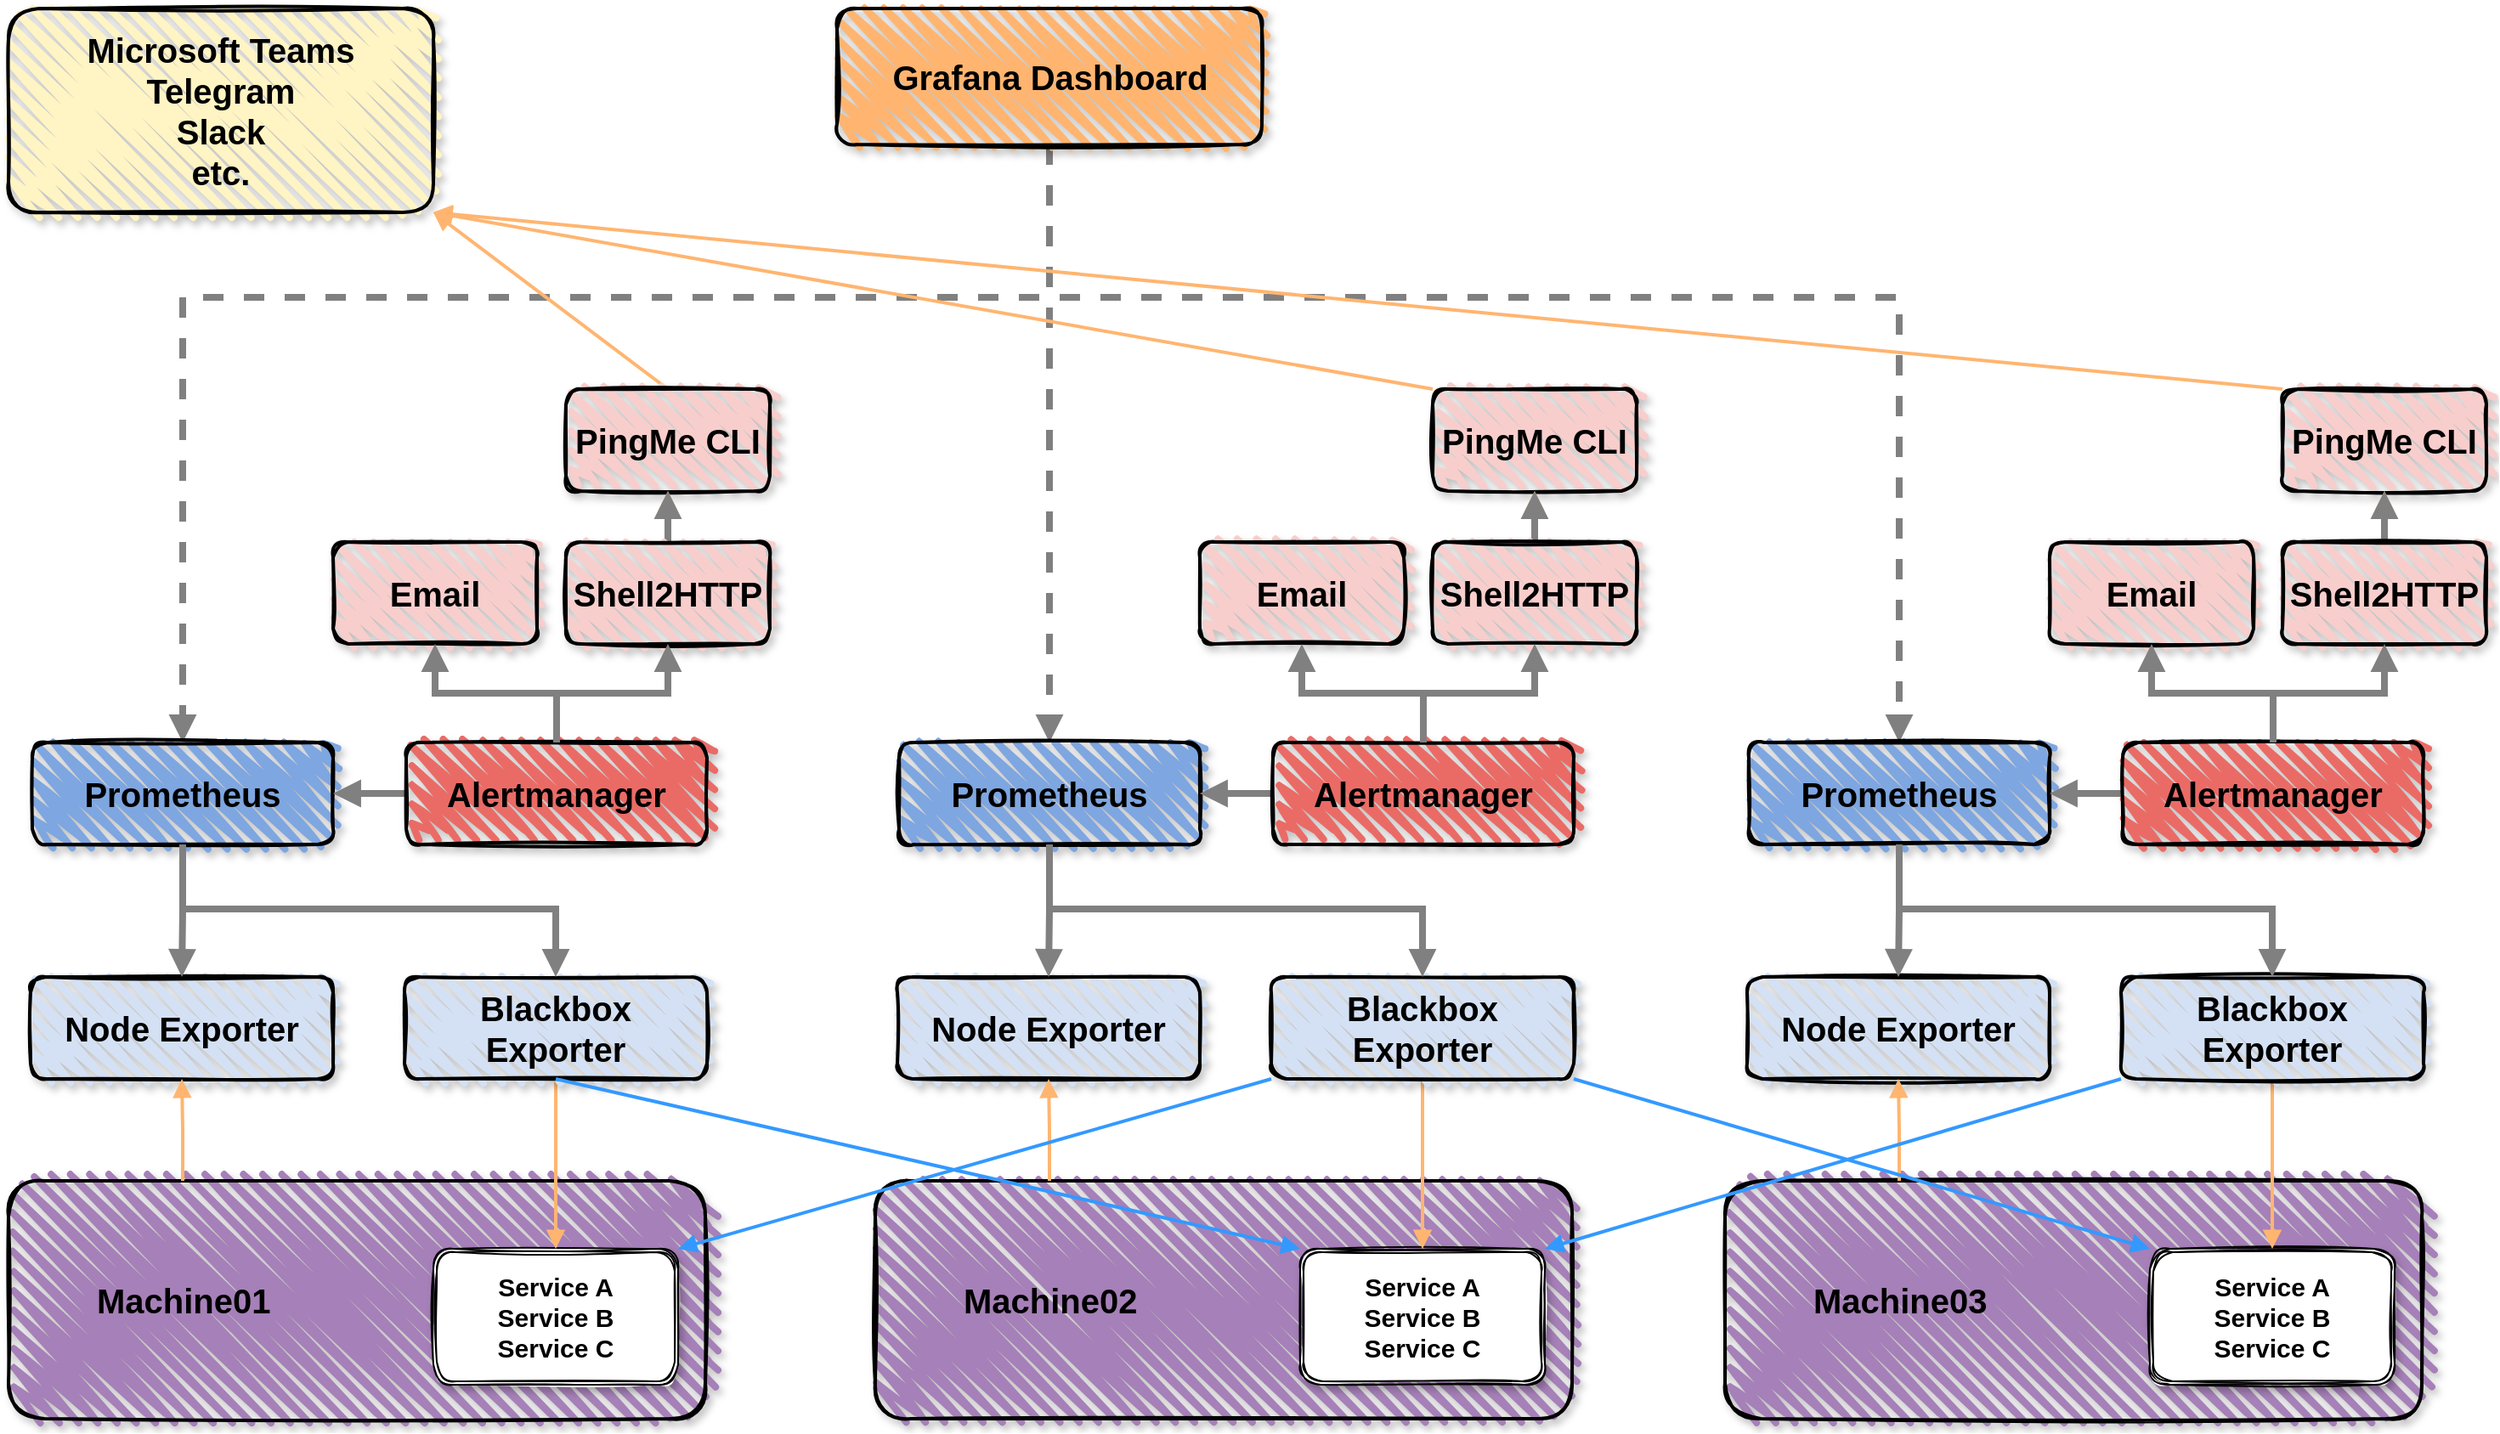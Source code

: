 <mxfile version="18.0.6" type="device"><diagram id="CwLHsu2m7r1qWj7NpciU" name="Page-1"><mxGraphModel dx="1102" dy="1025" grid="1" gridSize="10" guides="1" tooltips="1" connect="1" arrows="1" fold="1" page="1" pageScale="1" pageWidth="827" pageHeight="1169" math="0" shadow="0"><root><mxCell id="0"/><mxCell id="1" parent="0"/><mxCell id="KHXYF7XIYUJ6dIS-RDRs-29" style="edgeStyle=orthogonalEdgeStyle;rounded=0;orthogonalLoop=1;jettySize=auto;html=1;exitX=0.5;exitY=1;exitDx=0;exitDy=0;entryX=0.5;entryY=0;entryDx=0;entryDy=0;fontSize=20;endArrow=block;strokeWidth=4;endFill=1;startArrow=none;startFill=0;dashed=1;strokeColor=#808080;" edge="1" parent="1" source="KHXYF7XIYUJ6dIS-RDRs-1" target="KHXYF7XIYUJ6dIS-RDRs-3"><mxGeometry relative="1" as="geometry"><Array as="points"><mxPoint x="723" y="280"/><mxPoint x="213" y="280"/></Array></mxGeometry></mxCell><mxCell id="KHXYF7XIYUJ6dIS-RDRs-103" style="edgeStyle=orthogonalEdgeStyle;rounded=0;orthogonalLoop=1;jettySize=auto;html=1;exitX=0.5;exitY=1;exitDx=0;exitDy=0;entryX=0.5;entryY=0;entryDx=0;entryDy=0;fontSize=20;startArrow=none;startFill=0;endArrow=block;endFill=1;strokeColor=#808080;strokeWidth=4;dashed=1;" edge="1" parent="1" source="KHXYF7XIYUJ6dIS-RDRs-1" target="KHXYF7XIYUJ6dIS-RDRs-54"><mxGeometry relative="1" as="geometry"><Array as="points"><mxPoint x="723" y="310"/><mxPoint x="723" y="310"/></Array></mxGeometry></mxCell><mxCell id="KHXYF7XIYUJ6dIS-RDRs-105" style="edgeStyle=orthogonalEdgeStyle;shape=connector;rounded=0;orthogonalLoop=1;jettySize=auto;html=1;exitX=0.5;exitY=1;exitDx=0;exitDy=0;entryX=0.5;entryY=0;entryDx=0;entryDy=0;dashed=1;labelBackgroundColor=default;fontFamily=Helvetica;fontSize=20;fontColor=default;startArrow=none;startFill=0;endArrow=block;endFill=1;strokeColor=#808080;strokeWidth=4;" edge="1" parent="1" source="KHXYF7XIYUJ6dIS-RDRs-1" target="KHXYF7XIYUJ6dIS-RDRs-79"><mxGeometry relative="1" as="geometry"><Array as="points"><mxPoint x="723" y="190"/><mxPoint x="723" y="280"/><mxPoint x="1223" y="280"/></Array></mxGeometry></mxCell><mxCell id="KHXYF7XIYUJ6dIS-RDRs-1" value="&lt;b&gt;&lt;font style=&quot;font-size: 20px;&quot;&gt;Grafana Dashboard&lt;/font&gt;&lt;/b&gt;" style="rounded=1;whiteSpace=wrap;html=1;strokeWidth=2;fillWeight=4;hachureGap=8;hachureAngle=45;fillColor=#FFB570;sketch=1;shadow=1;glass=0;fillStyle=zigzag;" vertex="1" parent="1"><mxGeometry x="597.5" y="110" width="250" height="80" as="geometry"/></mxCell><mxCell id="KHXYF7XIYUJ6dIS-RDRs-44" style="rounded=0;orthogonalLoop=1;jettySize=auto;html=1;exitX=0.5;exitY=0;exitDx=0;exitDy=0;entryX=1;entryY=1;entryDx=0;entryDy=0;fontSize=15;startArrow=none;startFill=0;endArrow=block;endFill=1;strokeColor=#FFB570;strokeWidth=2;" edge="1" parent="1" source="KHXYF7XIYUJ6dIS-RDRs-12" target="KHXYF7XIYUJ6dIS-RDRs-42"><mxGeometry relative="1" as="geometry"/></mxCell><mxCell id="KHXYF7XIYUJ6dIS-RDRs-42" value="&lt;span style=&quot;font-size: 20px;&quot;&gt;&lt;b&gt;Microsoft Teams&lt;br&gt;Telegram&lt;br&gt;Slack&lt;br&gt;etc.&lt;br&gt;&lt;/b&gt;&lt;/span&gt;" style="rounded=1;whiteSpace=wrap;html=1;strokeWidth=2;fillWeight=4;hachureGap=8;hachureAngle=45;fillColor=#FFF4C3;sketch=1;shadow=1;glass=0;fillStyle=zigzag;" vertex="1" parent="1"><mxGeometry x="110" y="110" width="250" height="120" as="geometry"/></mxCell><mxCell id="KHXYF7XIYUJ6dIS-RDRs-52" value="" style="group" vertex="1" connectable="0" parent="1"><mxGeometry x="110" y="334" width="448" height="606" as="geometry"/></mxCell><mxCell id="KHXYF7XIYUJ6dIS-RDRs-3" value="&lt;b&gt;&lt;font style=&quot;font-size: 20px;&quot;&gt;Prometheus&lt;/font&gt;&lt;/b&gt;" style="rounded=1;whiteSpace=wrap;html=1;strokeWidth=2;fillWeight=4;hachureGap=8;hachureAngle=45;fillColor=#7EA6E0;sketch=1;shadow=1;glass=0;fillStyle=zigzag;" vertex="1" parent="KHXYF7XIYUJ6dIS-RDRs-52"><mxGeometry x="14" y="208" width="177" height="60" as="geometry"/></mxCell><mxCell id="KHXYF7XIYUJ6dIS-RDRs-9" value="&lt;b&gt;&lt;font style=&quot;font-size: 20px;&quot;&gt;Node Exporter&lt;/font&gt;&lt;/b&gt;" style="rounded=1;whiteSpace=wrap;html=1;strokeWidth=2;fillWeight=4;hachureGap=8;hachureAngle=45;fillColor=#D4E1F5;sketch=1;shadow=1;glass=0;fillStyle=zigzag;" vertex="1" parent="KHXYF7XIYUJ6dIS-RDRs-52"><mxGeometry x="13" y="346" width="178" height="60" as="geometry"/></mxCell><mxCell id="KHXYF7XIYUJ6dIS-RDRs-35" style="edgeStyle=orthogonalEdgeStyle;rounded=0;orthogonalLoop=1;jettySize=auto;html=1;fontSize=15;startArrow=none;startFill=0;endArrow=block;endFill=1;strokeWidth=4;strokeColor=#808080;" edge="1" parent="KHXYF7XIYUJ6dIS-RDRs-52" source="KHXYF7XIYUJ6dIS-RDRs-3" target="KHXYF7XIYUJ6dIS-RDRs-9"><mxGeometry relative="1" as="geometry"/></mxCell><mxCell id="KHXYF7XIYUJ6dIS-RDRs-51" style="edgeStyle=orthogonalEdgeStyle;rounded=0;orthogonalLoop=1;jettySize=auto;html=1;exitX=0;exitY=0.5;exitDx=0;exitDy=0;entryX=1;entryY=0.5;entryDx=0;entryDy=0;fontSize=15;startArrow=none;startFill=0;endArrow=block;endFill=1;strokeColor=#808080;strokeWidth=4;" edge="1" parent="KHXYF7XIYUJ6dIS-RDRs-52" source="KHXYF7XIYUJ6dIS-RDRs-11" target="KHXYF7XIYUJ6dIS-RDRs-3"><mxGeometry relative="1" as="geometry"/></mxCell><mxCell id="KHXYF7XIYUJ6dIS-RDRs-11" value="&lt;b&gt;&lt;font style=&quot;font-size: 20px;&quot;&gt;Alertmanager&lt;/font&gt;&lt;/b&gt;" style="rounded=1;whiteSpace=wrap;html=1;strokeWidth=2;fillWeight=4;hachureGap=8;hachureAngle=45;fillColor=#EA6B66;sketch=1;shadow=1;glass=0;fillStyle=zigzag;" vertex="1" parent="KHXYF7XIYUJ6dIS-RDRs-52"><mxGeometry x="234" y="208" width="177" height="60" as="geometry"/></mxCell><mxCell id="KHXYF7XIYUJ6dIS-RDRs-12" value="&lt;b&gt;&lt;font style=&quot;font-size: 20px;&quot;&gt;PingMe CLI&lt;/font&gt;&lt;/b&gt;" style="rounded=1;whiteSpace=wrap;html=1;strokeWidth=2;fillWeight=4;hachureGap=8;hachureAngle=45;fillColor=#F8CECC;sketch=1;shadow=1;glass=0;fillStyle=zigzag;" vertex="1" parent="KHXYF7XIYUJ6dIS-RDRs-52"><mxGeometry x="328" width="120" height="60" as="geometry"/></mxCell><mxCell id="KHXYF7XIYUJ6dIS-RDRs-32" value="" style="group" vertex="1" connectable="0" parent="KHXYF7XIYUJ6dIS-RDRs-52"><mxGeometry y="466" width="410" height="140" as="geometry"/></mxCell><mxCell id="KHXYF7XIYUJ6dIS-RDRs-4" value="&lt;b&gt;&lt;font style=&quot;font-size: 20px;&quot;&gt;Machine01&lt;/font&gt;&lt;/b&gt;" style="rounded=1;whiteSpace=wrap;html=1;strokeWidth=2;fillWeight=4;hachureGap=8;hachureAngle=45;fillColor=#A680B8;sketch=1;shadow=1;glass=0;fillStyle=zigzag;align=left;verticalAlign=middle;labelPosition=center;verticalLabelPosition=middle;spacingTop=0;spacing=2;spacingLeft=50;" vertex="1" parent="KHXYF7XIYUJ6dIS-RDRs-32"><mxGeometry width="410" height="140" as="geometry"/></mxCell><mxCell id="KHXYF7XIYUJ6dIS-RDRs-5" value="&lt;b style=&quot;font-size: 15px;&quot;&gt;Service A&lt;br&gt;Service B&lt;br&gt;Service C&lt;/b&gt;" style="shape=ext;double=1;rounded=1;whiteSpace=wrap;html=1;shadow=1;glass=0;sketch=1;fillStyle=solid;fillColor=#FFFFFF;" vertex="1" parent="KHXYF7XIYUJ6dIS-RDRs-32"><mxGeometry x="250" y="40" width="144" height="80" as="geometry"/></mxCell><mxCell id="KHXYF7XIYUJ6dIS-RDRs-33" style="edgeStyle=orthogonalEdgeStyle;rounded=0;orthogonalLoop=1;jettySize=auto;html=1;exitX=0.25;exitY=0;exitDx=0;exitDy=0;fontSize=15;startArrow=none;startFill=0;endArrow=block;endFill=1;strokeWidth=2;strokeColor=#FFB570;" edge="1" parent="KHXYF7XIYUJ6dIS-RDRs-52" source="KHXYF7XIYUJ6dIS-RDRs-4" target="KHXYF7XIYUJ6dIS-RDRs-9"><mxGeometry relative="1" as="geometry"/></mxCell><mxCell id="KHXYF7XIYUJ6dIS-RDRs-74" style="edgeStyle=none;rounded=0;orthogonalLoop=1;jettySize=auto;html=1;exitX=0.5;exitY=1;exitDx=0;exitDy=0;entryX=0.5;entryY=0;entryDx=0;entryDy=0;fontSize=15;startArrow=none;startFill=0;endArrow=block;endFill=1;strokeColor=#FFB570;strokeWidth=2;" edge="1" parent="KHXYF7XIYUJ6dIS-RDRs-52" source="KHXYF7XIYUJ6dIS-RDRs-37" target="KHXYF7XIYUJ6dIS-RDRs-5"><mxGeometry relative="1" as="geometry"/></mxCell><mxCell id="KHXYF7XIYUJ6dIS-RDRs-37" value="&lt;b&gt;&lt;font style=&quot;font-size: 20px;&quot;&gt;Blackbox Exporter&lt;/font&gt;&lt;/b&gt;" style="rounded=1;whiteSpace=wrap;html=1;strokeWidth=2;fillWeight=4;hachureGap=8;hachureAngle=45;fillColor=#D4E1F5;sketch=1;shadow=1;glass=0;fillStyle=zigzag;" vertex="1" parent="KHXYF7XIYUJ6dIS-RDRs-52"><mxGeometry x="233" y="346" width="178" height="60" as="geometry"/></mxCell><mxCell id="KHXYF7XIYUJ6dIS-RDRs-39" style="edgeStyle=orthogonalEdgeStyle;rounded=0;orthogonalLoop=1;jettySize=auto;html=1;exitX=0.5;exitY=1;exitDx=0;exitDy=0;entryX=0.5;entryY=0;entryDx=0;entryDy=0;fontSize=15;startArrow=none;startFill=0;endArrow=block;endFill=1;strokeColor=#808080;strokeWidth=4;" edge="1" parent="KHXYF7XIYUJ6dIS-RDRs-52" source="KHXYF7XIYUJ6dIS-RDRs-3" target="KHXYF7XIYUJ6dIS-RDRs-37"><mxGeometry relative="1" as="geometry"><Array as="points"><mxPoint x="103" y="306"/><mxPoint x="322" y="306"/></Array></mxGeometry></mxCell><mxCell id="KHXYF7XIYUJ6dIS-RDRs-45" value="&lt;b&gt;&lt;font style=&quot;font-size: 20px;&quot;&gt;Email&lt;/font&gt;&lt;/b&gt;" style="rounded=1;whiteSpace=wrap;html=1;strokeWidth=2;fillWeight=4;hachureGap=8;hachureAngle=45;fillColor=#F8CECC;sketch=1;shadow=1;glass=0;fillStyle=zigzag;" vertex="1" parent="KHXYF7XIYUJ6dIS-RDRs-52"><mxGeometry x="191" y="90" width="120" height="60" as="geometry"/></mxCell><mxCell id="KHXYF7XIYUJ6dIS-RDRs-47" style="edgeStyle=orthogonalEdgeStyle;rounded=0;orthogonalLoop=1;jettySize=auto;html=1;exitX=0.5;exitY=0;exitDx=0;exitDy=0;entryX=0.5;entryY=1;entryDx=0;entryDy=0;fontSize=15;startArrow=none;startFill=0;endArrow=block;endFill=1;strokeColor=#808080;strokeWidth=4;" edge="1" parent="KHXYF7XIYUJ6dIS-RDRs-52" source="KHXYF7XIYUJ6dIS-RDRs-11" target="KHXYF7XIYUJ6dIS-RDRs-45"><mxGeometry relative="1" as="geometry"/></mxCell><mxCell id="KHXYF7XIYUJ6dIS-RDRs-49" style="edgeStyle=orthogonalEdgeStyle;rounded=0;orthogonalLoop=1;jettySize=auto;html=1;exitX=0.5;exitY=0;exitDx=0;exitDy=0;entryX=0.5;entryY=1;entryDx=0;entryDy=0;fontSize=15;startArrow=none;startFill=0;endArrow=block;endFill=1;strokeColor=#FFB570;strokeWidth=2;" edge="1" parent="KHXYF7XIYUJ6dIS-RDRs-52" source="KHXYF7XIYUJ6dIS-RDRs-46" target="KHXYF7XIYUJ6dIS-RDRs-12"><mxGeometry relative="1" as="geometry"/></mxCell><mxCell id="KHXYF7XIYUJ6dIS-RDRs-50" value="" style="edgeStyle=orthogonalEdgeStyle;rounded=0;orthogonalLoop=1;jettySize=auto;html=1;fontSize=15;startArrow=none;startFill=0;endArrow=block;endFill=1;strokeColor=#808080;strokeWidth=4;" edge="1" parent="KHXYF7XIYUJ6dIS-RDRs-52" source="KHXYF7XIYUJ6dIS-RDRs-46" target="KHXYF7XIYUJ6dIS-RDRs-12"><mxGeometry relative="1" as="geometry"/></mxCell><mxCell id="KHXYF7XIYUJ6dIS-RDRs-46" value="&lt;b&gt;&lt;font style=&quot;font-size: 20px;&quot;&gt;Shell2HTTP&lt;/font&gt;&lt;/b&gt;" style="rounded=1;whiteSpace=wrap;html=1;strokeWidth=2;fillWeight=4;hachureGap=8;hachureAngle=45;fillColor=#F8CECC;sketch=1;shadow=1;glass=0;fillStyle=zigzag;" vertex="1" parent="KHXYF7XIYUJ6dIS-RDRs-52"><mxGeometry x="328" y="90" width="120" height="60" as="geometry"/></mxCell><mxCell id="KHXYF7XIYUJ6dIS-RDRs-48" style="edgeStyle=orthogonalEdgeStyle;rounded=0;orthogonalLoop=1;jettySize=auto;html=1;exitX=0.5;exitY=0;exitDx=0;exitDy=0;entryX=0.5;entryY=1;entryDx=0;entryDy=0;fontSize=15;startArrow=none;startFill=0;endArrow=block;endFill=1;strokeColor=#808080;strokeWidth=4;" edge="1" parent="KHXYF7XIYUJ6dIS-RDRs-52" source="KHXYF7XIYUJ6dIS-RDRs-11" target="KHXYF7XIYUJ6dIS-RDRs-46"><mxGeometry relative="1" as="geometry"/></mxCell><mxCell id="KHXYF7XIYUJ6dIS-RDRs-53" value="" style="group" vertex="1" connectable="0" parent="1"><mxGeometry x="620" y="334" width="448" height="606" as="geometry"/></mxCell><mxCell id="KHXYF7XIYUJ6dIS-RDRs-54" value="&lt;b&gt;&lt;font style=&quot;font-size: 20px;&quot;&gt;Prometheus&lt;/font&gt;&lt;/b&gt;" style="rounded=1;whiteSpace=wrap;html=1;strokeWidth=2;fillWeight=4;hachureGap=8;hachureAngle=45;fillColor=#7EA6E0;sketch=1;shadow=1;glass=0;fillStyle=zigzag;" vertex="1" parent="KHXYF7XIYUJ6dIS-RDRs-53"><mxGeometry x="14" y="208" width="177" height="60" as="geometry"/></mxCell><mxCell id="KHXYF7XIYUJ6dIS-RDRs-55" value="&lt;b&gt;&lt;font style=&quot;font-size: 20px;&quot;&gt;Node Exporter&lt;/font&gt;&lt;/b&gt;" style="rounded=1;whiteSpace=wrap;html=1;strokeWidth=2;fillWeight=4;hachureGap=8;hachureAngle=45;fillColor=#D4E1F5;sketch=1;shadow=1;glass=0;fillStyle=zigzag;" vertex="1" parent="KHXYF7XIYUJ6dIS-RDRs-53"><mxGeometry x="13" y="346" width="178" height="60" as="geometry"/></mxCell><mxCell id="KHXYF7XIYUJ6dIS-RDRs-56" style="edgeStyle=orthogonalEdgeStyle;rounded=0;orthogonalLoop=1;jettySize=auto;html=1;fontSize=15;startArrow=none;startFill=0;endArrow=block;endFill=1;strokeWidth=4;strokeColor=#808080;" edge="1" parent="KHXYF7XIYUJ6dIS-RDRs-53" source="KHXYF7XIYUJ6dIS-RDRs-54" target="KHXYF7XIYUJ6dIS-RDRs-55"><mxGeometry relative="1" as="geometry"/></mxCell><mxCell id="KHXYF7XIYUJ6dIS-RDRs-57" style="edgeStyle=orthogonalEdgeStyle;rounded=0;orthogonalLoop=1;jettySize=auto;html=1;exitX=0;exitY=0.5;exitDx=0;exitDy=0;entryX=1;entryY=0.5;entryDx=0;entryDy=0;fontSize=15;startArrow=none;startFill=0;endArrow=block;endFill=1;strokeColor=#808080;strokeWidth=4;" edge="1" parent="KHXYF7XIYUJ6dIS-RDRs-53" source="KHXYF7XIYUJ6dIS-RDRs-58" target="KHXYF7XIYUJ6dIS-RDRs-54"><mxGeometry relative="1" as="geometry"/></mxCell><mxCell id="KHXYF7XIYUJ6dIS-RDRs-58" value="&lt;b&gt;&lt;font style=&quot;font-size: 20px;&quot;&gt;Alertmanager&lt;/font&gt;&lt;/b&gt;" style="rounded=1;whiteSpace=wrap;html=1;strokeWidth=2;fillWeight=4;hachureGap=8;hachureAngle=45;fillColor=#EA6B66;sketch=1;shadow=1;glass=0;fillStyle=zigzag;" vertex="1" parent="KHXYF7XIYUJ6dIS-RDRs-53"><mxGeometry x="234" y="208" width="177" height="60" as="geometry"/></mxCell><mxCell id="KHXYF7XIYUJ6dIS-RDRs-59" value="&lt;b&gt;&lt;font style=&quot;font-size: 20px;&quot;&gt;PingMe CLI&lt;/font&gt;&lt;/b&gt;" style="rounded=1;whiteSpace=wrap;html=1;strokeWidth=2;fillWeight=4;hachureGap=8;hachureAngle=45;fillColor=#F8CECC;sketch=1;shadow=1;glass=0;fillStyle=zigzag;" vertex="1" parent="KHXYF7XIYUJ6dIS-RDRs-53"><mxGeometry x="328" width="120" height="60" as="geometry"/></mxCell><mxCell id="KHXYF7XIYUJ6dIS-RDRs-60" value="" style="group" vertex="1" connectable="0" parent="KHXYF7XIYUJ6dIS-RDRs-53"><mxGeometry y="466" width="410" height="140" as="geometry"/></mxCell><mxCell id="KHXYF7XIYUJ6dIS-RDRs-61" value="&lt;b&gt;&lt;font style=&quot;font-size: 20px;&quot;&gt;Machine02&lt;/font&gt;&lt;/b&gt;" style="rounded=1;whiteSpace=wrap;html=1;strokeWidth=2;fillWeight=4;hachureGap=8;hachureAngle=45;fillColor=#A680B8;sketch=1;shadow=1;glass=0;fillStyle=zigzag;align=left;verticalAlign=middle;labelPosition=center;verticalLabelPosition=middle;spacingTop=0;spacing=2;spacingLeft=50;" vertex="1" parent="KHXYF7XIYUJ6dIS-RDRs-60"><mxGeometry width="410" height="140" as="geometry"/></mxCell><mxCell id="KHXYF7XIYUJ6dIS-RDRs-62" value="&lt;b style=&quot;font-size: 15px;&quot;&gt;Service A&lt;br&gt;Service B&lt;br&gt;Service C&lt;/b&gt;" style="shape=ext;double=1;rounded=1;whiteSpace=wrap;html=1;shadow=1;glass=0;sketch=1;fillStyle=solid;fillColor=#FFFFFF;" vertex="1" parent="KHXYF7XIYUJ6dIS-RDRs-60"><mxGeometry x="250" y="40" width="144" height="80" as="geometry"/></mxCell><mxCell id="KHXYF7XIYUJ6dIS-RDRs-63" style="edgeStyle=orthogonalEdgeStyle;rounded=0;orthogonalLoop=1;jettySize=auto;html=1;exitX=0.25;exitY=0;exitDx=0;exitDy=0;fontSize=15;startArrow=none;startFill=0;endArrow=block;endFill=1;strokeWidth=2;strokeColor=#FFB570;" edge="1" parent="KHXYF7XIYUJ6dIS-RDRs-53" source="KHXYF7XIYUJ6dIS-RDRs-61" target="KHXYF7XIYUJ6dIS-RDRs-55"><mxGeometry relative="1" as="geometry"/></mxCell><mxCell id="KHXYF7XIYUJ6dIS-RDRs-76" style="edgeStyle=none;rounded=0;orthogonalLoop=1;jettySize=auto;html=1;exitX=0.5;exitY=1;exitDx=0;exitDy=0;entryX=0.5;entryY=0;entryDx=0;entryDy=0;fontSize=15;startArrow=none;startFill=0;endArrow=block;endFill=1;strokeColor=#FFB570;strokeWidth=2;" edge="1" parent="KHXYF7XIYUJ6dIS-RDRs-53" source="KHXYF7XIYUJ6dIS-RDRs-64" target="KHXYF7XIYUJ6dIS-RDRs-62"><mxGeometry relative="1" as="geometry"/></mxCell><mxCell id="KHXYF7XIYUJ6dIS-RDRs-64" value="&lt;b&gt;&lt;font style=&quot;font-size: 20px;&quot;&gt;Blackbox Exporter&lt;/font&gt;&lt;/b&gt;" style="rounded=1;whiteSpace=wrap;html=1;strokeWidth=2;fillWeight=4;hachureGap=8;hachureAngle=45;fillColor=#D4E1F5;sketch=1;shadow=1;glass=0;fillStyle=zigzag;" vertex="1" parent="KHXYF7XIYUJ6dIS-RDRs-53"><mxGeometry x="233" y="346" width="178" height="60" as="geometry"/></mxCell><mxCell id="KHXYF7XIYUJ6dIS-RDRs-65" style="edgeStyle=orthogonalEdgeStyle;rounded=0;orthogonalLoop=1;jettySize=auto;html=1;exitX=0.5;exitY=1;exitDx=0;exitDy=0;entryX=0.5;entryY=0;entryDx=0;entryDy=0;fontSize=15;startArrow=none;startFill=0;endArrow=block;endFill=1;strokeColor=#808080;strokeWidth=4;" edge="1" parent="KHXYF7XIYUJ6dIS-RDRs-53" source="KHXYF7XIYUJ6dIS-RDRs-54" target="KHXYF7XIYUJ6dIS-RDRs-64"><mxGeometry relative="1" as="geometry"><Array as="points"><mxPoint x="103" y="306"/><mxPoint x="322" y="306"/></Array></mxGeometry></mxCell><mxCell id="KHXYF7XIYUJ6dIS-RDRs-67" value="&lt;b&gt;&lt;font style=&quot;font-size: 20px;&quot;&gt;Email&lt;/font&gt;&lt;/b&gt;" style="rounded=1;whiteSpace=wrap;html=1;strokeWidth=2;fillWeight=4;hachureGap=8;hachureAngle=45;fillColor=#F8CECC;sketch=1;shadow=1;glass=0;fillStyle=zigzag;" vertex="1" parent="KHXYF7XIYUJ6dIS-RDRs-53"><mxGeometry x="191" y="90" width="120" height="60" as="geometry"/></mxCell><mxCell id="KHXYF7XIYUJ6dIS-RDRs-68" style="edgeStyle=orthogonalEdgeStyle;rounded=0;orthogonalLoop=1;jettySize=auto;html=1;exitX=0.5;exitY=0;exitDx=0;exitDy=0;entryX=0.5;entryY=1;entryDx=0;entryDy=0;fontSize=15;startArrow=none;startFill=0;endArrow=block;endFill=1;strokeColor=#808080;strokeWidth=4;" edge="1" parent="KHXYF7XIYUJ6dIS-RDRs-53" source="KHXYF7XIYUJ6dIS-RDRs-58" target="KHXYF7XIYUJ6dIS-RDRs-67"><mxGeometry relative="1" as="geometry"/></mxCell><mxCell id="KHXYF7XIYUJ6dIS-RDRs-69" style="edgeStyle=orthogonalEdgeStyle;rounded=0;orthogonalLoop=1;jettySize=auto;html=1;exitX=0.5;exitY=0;exitDx=0;exitDy=0;entryX=0.5;entryY=1;entryDx=0;entryDy=0;fontSize=15;startArrow=none;startFill=0;endArrow=block;endFill=1;strokeColor=#FFB570;strokeWidth=2;" edge="1" parent="KHXYF7XIYUJ6dIS-RDRs-53" source="KHXYF7XIYUJ6dIS-RDRs-71" target="KHXYF7XIYUJ6dIS-RDRs-59"><mxGeometry relative="1" as="geometry"/></mxCell><mxCell id="KHXYF7XIYUJ6dIS-RDRs-70" value="" style="edgeStyle=orthogonalEdgeStyle;rounded=0;orthogonalLoop=1;jettySize=auto;html=1;fontSize=15;startArrow=none;startFill=0;endArrow=block;endFill=1;strokeColor=#808080;strokeWidth=4;" edge="1" parent="KHXYF7XIYUJ6dIS-RDRs-53" source="KHXYF7XIYUJ6dIS-RDRs-71" target="KHXYF7XIYUJ6dIS-RDRs-59"><mxGeometry relative="1" as="geometry"/></mxCell><mxCell id="KHXYF7XIYUJ6dIS-RDRs-71" value="&lt;b&gt;&lt;font style=&quot;font-size: 20px;&quot;&gt;Shell2HTTP&lt;/font&gt;&lt;/b&gt;" style="rounded=1;whiteSpace=wrap;html=1;strokeWidth=2;fillWeight=4;hachureGap=8;hachureAngle=45;fillColor=#F8CECC;sketch=1;shadow=1;glass=0;fillStyle=zigzag;" vertex="1" parent="KHXYF7XIYUJ6dIS-RDRs-53"><mxGeometry x="328" y="90" width="120" height="60" as="geometry"/></mxCell><mxCell id="KHXYF7XIYUJ6dIS-RDRs-72" style="edgeStyle=orthogonalEdgeStyle;rounded=0;orthogonalLoop=1;jettySize=auto;html=1;exitX=0.5;exitY=0;exitDx=0;exitDy=0;entryX=0.5;entryY=1;entryDx=0;entryDy=0;fontSize=15;startArrow=none;startFill=0;endArrow=block;endFill=1;strokeColor=#808080;strokeWidth=4;" edge="1" parent="KHXYF7XIYUJ6dIS-RDRs-53" source="KHXYF7XIYUJ6dIS-RDRs-58" target="KHXYF7XIYUJ6dIS-RDRs-71"><mxGeometry relative="1" as="geometry"/></mxCell><mxCell id="KHXYF7XIYUJ6dIS-RDRs-75" style="edgeStyle=none;rounded=0;orthogonalLoop=1;jettySize=auto;html=1;exitX=0.5;exitY=1;exitDx=0;exitDy=0;entryX=0;entryY=0;entryDx=0;entryDy=0;fontSize=15;startArrow=none;startFill=0;endArrow=block;endFill=1;strokeColor=#3399FF;strokeWidth=2;" edge="1" parent="1" source="KHXYF7XIYUJ6dIS-RDRs-37" target="KHXYF7XIYUJ6dIS-RDRs-62"><mxGeometry relative="1" as="geometry"/></mxCell><mxCell id="KHXYF7XIYUJ6dIS-RDRs-77" style="edgeStyle=none;rounded=0;orthogonalLoop=1;jettySize=auto;html=1;exitX=0;exitY=1;exitDx=0;exitDy=0;entryX=1;entryY=0;entryDx=0;entryDy=0;fontSize=15;startArrow=none;startFill=0;endArrow=block;endFill=1;strokeColor=#3399FF;strokeWidth=2;" edge="1" parent="1" source="KHXYF7XIYUJ6dIS-RDRs-64" target="KHXYF7XIYUJ6dIS-RDRs-5"><mxGeometry relative="1" as="geometry"/></mxCell><mxCell id="KHXYF7XIYUJ6dIS-RDRs-78" value="" style="group" vertex="1" connectable="0" parent="1"><mxGeometry x="1120" y="334" width="448" height="606" as="geometry"/></mxCell><mxCell id="KHXYF7XIYUJ6dIS-RDRs-79" value="&lt;b&gt;&lt;font style=&quot;font-size: 20px;&quot;&gt;Prometheus&lt;/font&gt;&lt;/b&gt;" style="rounded=1;whiteSpace=wrap;html=1;strokeWidth=2;fillWeight=4;hachureGap=8;hachureAngle=45;fillColor=#7EA6E0;sketch=1;shadow=1;glass=0;fillStyle=zigzag;" vertex="1" parent="KHXYF7XIYUJ6dIS-RDRs-78"><mxGeometry x="14" y="208" width="177" height="60" as="geometry"/></mxCell><mxCell id="KHXYF7XIYUJ6dIS-RDRs-80" value="&lt;b&gt;&lt;font style=&quot;font-size: 20px;&quot;&gt;Node Exporter&lt;/font&gt;&lt;/b&gt;" style="rounded=1;whiteSpace=wrap;html=1;strokeWidth=2;fillWeight=4;hachureGap=8;hachureAngle=45;fillColor=#D4E1F5;sketch=1;shadow=1;glass=0;fillStyle=zigzag;" vertex="1" parent="KHXYF7XIYUJ6dIS-RDRs-78"><mxGeometry x="13" y="346" width="178" height="60" as="geometry"/></mxCell><mxCell id="KHXYF7XIYUJ6dIS-RDRs-81" style="edgeStyle=orthogonalEdgeStyle;rounded=0;orthogonalLoop=1;jettySize=auto;html=1;fontSize=15;startArrow=none;startFill=0;endArrow=block;endFill=1;strokeWidth=4;strokeColor=#808080;" edge="1" parent="KHXYF7XIYUJ6dIS-RDRs-78" source="KHXYF7XIYUJ6dIS-RDRs-79" target="KHXYF7XIYUJ6dIS-RDRs-80"><mxGeometry relative="1" as="geometry"/></mxCell><mxCell id="KHXYF7XIYUJ6dIS-RDRs-82" style="edgeStyle=orthogonalEdgeStyle;rounded=0;orthogonalLoop=1;jettySize=auto;html=1;exitX=0;exitY=0.5;exitDx=0;exitDy=0;entryX=1;entryY=0.5;entryDx=0;entryDy=0;fontSize=15;startArrow=none;startFill=0;endArrow=block;endFill=1;strokeColor=#808080;strokeWidth=4;" edge="1" parent="KHXYF7XIYUJ6dIS-RDRs-78" source="KHXYF7XIYUJ6dIS-RDRs-83" target="KHXYF7XIYUJ6dIS-RDRs-79"><mxGeometry relative="1" as="geometry"/></mxCell><mxCell id="KHXYF7XIYUJ6dIS-RDRs-83" value="&lt;b&gt;&lt;font style=&quot;font-size: 20px;&quot;&gt;Alertmanager&lt;/font&gt;&lt;/b&gt;" style="rounded=1;whiteSpace=wrap;html=1;strokeWidth=2;fillWeight=4;hachureGap=8;hachureAngle=45;fillColor=#EA6B66;sketch=1;shadow=1;glass=0;fillStyle=zigzag;" vertex="1" parent="KHXYF7XIYUJ6dIS-RDRs-78"><mxGeometry x="234" y="208" width="177" height="60" as="geometry"/></mxCell><mxCell id="KHXYF7XIYUJ6dIS-RDRs-84" value="&lt;b&gt;&lt;font style=&quot;font-size: 20px;&quot;&gt;PingMe CLI&lt;/font&gt;&lt;/b&gt;" style="rounded=1;whiteSpace=wrap;html=1;strokeWidth=2;fillWeight=4;hachureGap=8;hachureAngle=45;fillColor=#F8CECC;sketch=1;shadow=1;glass=0;fillStyle=zigzag;" vertex="1" parent="KHXYF7XIYUJ6dIS-RDRs-78"><mxGeometry x="328" width="120" height="60" as="geometry"/></mxCell><mxCell id="KHXYF7XIYUJ6dIS-RDRs-85" value="" style="group" vertex="1" connectable="0" parent="KHXYF7XIYUJ6dIS-RDRs-78"><mxGeometry y="466" width="410" height="140" as="geometry"/></mxCell><mxCell id="KHXYF7XIYUJ6dIS-RDRs-86" value="&lt;b&gt;&lt;font style=&quot;font-size: 20px;&quot;&gt;Machine03&lt;/font&gt;&lt;/b&gt;" style="rounded=1;whiteSpace=wrap;html=1;strokeWidth=2;fillWeight=4;hachureGap=8;hachureAngle=45;fillColor=#A680B8;sketch=1;shadow=1;glass=0;fillStyle=zigzag;align=left;verticalAlign=middle;labelPosition=center;verticalLabelPosition=middle;spacingTop=0;spacing=2;spacingLeft=50;" vertex="1" parent="KHXYF7XIYUJ6dIS-RDRs-85"><mxGeometry width="410" height="140" as="geometry"/></mxCell><mxCell id="KHXYF7XIYUJ6dIS-RDRs-87" value="&lt;b style=&quot;font-size: 15px;&quot;&gt;Service A&lt;br&gt;Service B&lt;br&gt;Service C&lt;/b&gt;" style="shape=ext;double=1;rounded=1;whiteSpace=wrap;html=1;shadow=1;glass=0;sketch=1;fillStyle=solid;fillColor=#FFFFFF;" vertex="1" parent="KHXYF7XIYUJ6dIS-RDRs-85"><mxGeometry x="250" y="40" width="144" height="80" as="geometry"/></mxCell><mxCell id="KHXYF7XIYUJ6dIS-RDRs-88" style="edgeStyle=orthogonalEdgeStyle;rounded=0;orthogonalLoop=1;jettySize=auto;html=1;exitX=0.25;exitY=0;exitDx=0;exitDy=0;fontSize=15;startArrow=none;startFill=0;endArrow=block;endFill=1;strokeWidth=2;strokeColor=#FFB570;" edge="1" parent="KHXYF7XIYUJ6dIS-RDRs-78" source="KHXYF7XIYUJ6dIS-RDRs-86" target="KHXYF7XIYUJ6dIS-RDRs-80"><mxGeometry relative="1" as="geometry"/></mxCell><mxCell id="KHXYF7XIYUJ6dIS-RDRs-89" style="edgeStyle=none;rounded=0;orthogonalLoop=1;jettySize=auto;html=1;exitX=0.5;exitY=1;exitDx=0;exitDy=0;entryX=0.5;entryY=0;entryDx=0;entryDy=0;fontSize=15;startArrow=none;startFill=0;endArrow=block;endFill=1;strokeColor=#FFB570;strokeWidth=2;" edge="1" parent="KHXYF7XIYUJ6dIS-RDRs-78" source="KHXYF7XIYUJ6dIS-RDRs-90" target="KHXYF7XIYUJ6dIS-RDRs-87"><mxGeometry relative="1" as="geometry"/></mxCell><mxCell id="KHXYF7XIYUJ6dIS-RDRs-90" value="&lt;b&gt;&lt;font style=&quot;font-size: 20px;&quot;&gt;Blackbox Exporter&lt;/font&gt;&lt;/b&gt;" style="rounded=1;whiteSpace=wrap;html=1;strokeWidth=2;fillWeight=4;hachureGap=8;hachureAngle=45;fillColor=#D4E1F5;sketch=1;shadow=1;glass=0;fillStyle=zigzag;" vertex="1" parent="KHXYF7XIYUJ6dIS-RDRs-78"><mxGeometry x="233" y="346" width="178" height="60" as="geometry"/></mxCell><mxCell id="KHXYF7XIYUJ6dIS-RDRs-91" style="edgeStyle=orthogonalEdgeStyle;rounded=0;orthogonalLoop=1;jettySize=auto;html=1;exitX=0.5;exitY=1;exitDx=0;exitDy=0;entryX=0.5;entryY=0;entryDx=0;entryDy=0;fontSize=15;startArrow=none;startFill=0;endArrow=block;endFill=1;strokeColor=#808080;strokeWidth=4;" edge="1" parent="KHXYF7XIYUJ6dIS-RDRs-78" source="KHXYF7XIYUJ6dIS-RDRs-79" target="KHXYF7XIYUJ6dIS-RDRs-90"><mxGeometry relative="1" as="geometry"><Array as="points"><mxPoint x="103" y="306"/><mxPoint x="322" y="306"/></Array></mxGeometry></mxCell><mxCell id="KHXYF7XIYUJ6dIS-RDRs-92" value="&lt;b&gt;&lt;font style=&quot;font-size: 20px;&quot;&gt;Email&lt;/font&gt;&lt;/b&gt;" style="rounded=1;whiteSpace=wrap;html=1;strokeWidth=2;fillWeight=4;hachureGap=8;hachureAngle=45;fillColor=#F8CECC;sketch=1;shadow=1;glass=0;fillStyle=zigzag;" vertex="1" parent="KHXYF7XIYUJ6dIS-RDRs-78"><mxGeometry x="191" y="90" width="120" height="60" as="geometry"/></mxCell><mxCell id="KHXYF7XIYUJ6dIS-RDRs-93" style="edgeStyle=orthogonalEdgeStyle;rounded=0;orthogonalLoop=1;jettySize=auto;html=1;exitX=0.5;exitY=0;exitDx=0;exitDy=0;entryX=0.5;entryY=1;entryDx=0;entryDy=0;fontSize=15;startArrow=none;startFill=0;endArrow=block;endFill=1;strokeColor=#808080;strokeWidth=4;" edge="1" parent="KHXYF7XIYUJ6dIS-RDRs-78" source="KHXYF7XIYUJ6dIS-RDRs-83" target="KHXYF7XIYUJ6dIS-RDRs-92"><mxGeometry relative="1" as="geometry"/></mxCell><mxCell id="KHXYF7XIYUJ6dIS-RDRs-94" style="edgeStyle=orthogonalEdgeStyle;rounded=0;orthogonalLoop=1;jettySize=auto;html=1;exitX=0.5;exitY=0;exitDx=0;exitDy=0;entryX=0.5;entryY=1;entryDx=0;entryDy=0;fontSize=15;startArrow=none;startFill=0;endArrow=block;endFill=1;strokeColor=#FFB570;strokeWidth=2;" edge="1" parent="KHXYF7XIYUJ6dIS-RDRs-78" source="KHXYF7XIYUJ6dIS-RDRs-96" target="KHXYF7XIYUJ6dIS-RDRs-84"><mxGeometry relative="1" as="geometry"/></mxCell><mxCell id="KHXYF7XIYUJ6dIS-RDRs-95" value="" style="edgeStyle=orthogonalEdgeStyle;rounded=0;orthogonalLoop=1;jettySize=auto;html=1;fontSize=15;startArrow=none;startFill=0;endArrow=block;endFill=1;strokeColor=#808080;strokeWidth=4;" edge="1" parent="KHXYF7XIYUJ6dIS-RDRs-78" source="KHXYF7XIYUJ6dIS-RDRs-96" target="KHXYF7XIYUJ6dIS-RDRs-84"><mxGeometry relative="1" as="geometry"/></mxCell><mxCell id="KHXYF7XIYUJ6dIS-RDRs-96" value="&lt;b&gt;&lt;font style=&quot;font-size: 20px;&quot;&gt;Shell2HTTP&lt;/font&gt;&lt;/b&gt;" style="rounded=1;whiteSpace=wrap;html=1;strokeWidth=2;fillWeight=4;hachureGap=8;hachureAngle=45;fillColor=#F8CECC;sketch=1;shadow=1;glass=0;fillStyle=zigzag;" vertex="1" parent="KHXYF7XIYUJ6dIS-RDRs-78"><mxGeometry x="328" y="90" width="120" height="60" as="geometry"/></mxCell><mxCell id="KHXYF7XIYUJ6dIS-RDRs-97" style="edgeStyle=orthogonalEdgeStyle;rounded=0;orthogonalLoop=1;jettySize=auto;html=1;exitX=0.5;exitY=0;exitDx=0;exitDy=0;entryX=0.5;entryY=1;entryDx=0;entryDy=0;fontSize=15;startArrow=none;startFill=0;endArrow=block;endFill=1;strokeColor=#808080;strokeWidth=4;" edge="1" parent="KHXYF7XIYUJ6dIS-RDRs-78" source="KHXYF7XIYUJ6dIS-RDRs-83" target="KHXYF7XIYUJ6dIS-RDRs-96"><mxGeometry relative="1" as="geometry"/></mxCell><mxCell id="KHXYF7XIYUJ6dIS-RDRs-99" style="edgeStyle=none;rounded=0;orthogonalLoop=1;jettySize=auto;html=1;exitX=1;exitY=1;exitDx=0;exitDy=0;entryX=0;entryY=0;entryDx=0;entryDy=0;fontSize=15;startArrow=none;startFill=0;endArrow=block;endFill=1;strokeColor=#3399FF;strokeWidth=2;" edge="1" parent="1" source="KHXYF7XIYUJ6dIS-RDRs-64" target="KHXYF7XIYUJ6dIS-RDRs-87"><mxGeometry relative="1" as="geometry"/></mxCell><mxCell id="KHXYF7XIYUJ6dIS-RDRs-100" style="edgeStyle=none;rounded=0;orthogonalLoop=1;jettySize=auto;html=1;exitX=0;exitY=1;exitDx=0;exitDy=0;entryX=1;entryY=0;entryDx=0;entryDy=0;fontSize=15;startArrow=none;startFill=0;endArrow=block;endFill=1;strokeColor=#3399FF;strokeWidth=2;" edge="1" parent="1" source="KHXYF7XIYUJ6dIS-RDRs-90" target="KHXYF7XIYUJ6dIS-RDRs-62"><mxGeometry relative="1" as="geometry"/></mxCell><mxCell id="KHXYF7XIYUJ6dIS-RDRs-106" style="edgeStyle=none;shape=connector;rounded=0;orthogonalLoop=1;jettySize=auto;html=1;exitX=0;exitY=0;exitDx=0;exitDy=0;entryX=1;entryY=1;entryDx=0;entryDy=0;labelBackgroundColor=default;fontFamily=Helvetica;fontSize=15;fontColor=default;startArrow=none;startFill=0;endArrow=block;endFill=1;strokeColor=#FFB570;strokeWidth=2;" edge="1" parent="1" source="KHXYF7XIYUJ6dIS-RDRs-59" target="KHXYF7XIYUJ6dIS-RDRs-42"><mxGeometry relative="1" as="geometry"/></mxCell><mxCell id="KHXYF7XIYUJ6dIS-RDRs-107" style="edgeStyle=none;shape=connector;rounded=0;orthogonalLoop=1;jettySize=auto;html=1;exitX=0;exitY=0;exitDx=0;exitDy=0;entryX=1;entryY=1;entryDx=0;entryDy=0;labelBackgroundColor=default;fontFamily=Helvetica;fontSize=15;fontColor=default;startArrow=none;startFill=0;endArrow=block;endFill=1;strokeColor=#FFB570;strokeWidth=2;" edge="1" parent="1" source="KHXYF7XIYUJ6dIS-RDRs-84" target="KHXYF7XIYUJ6dIS-RDRs-42"><mxGeometry relative="1" as="geometry"/></mxCell></root></mxGraphModel></diagram></mxfile>